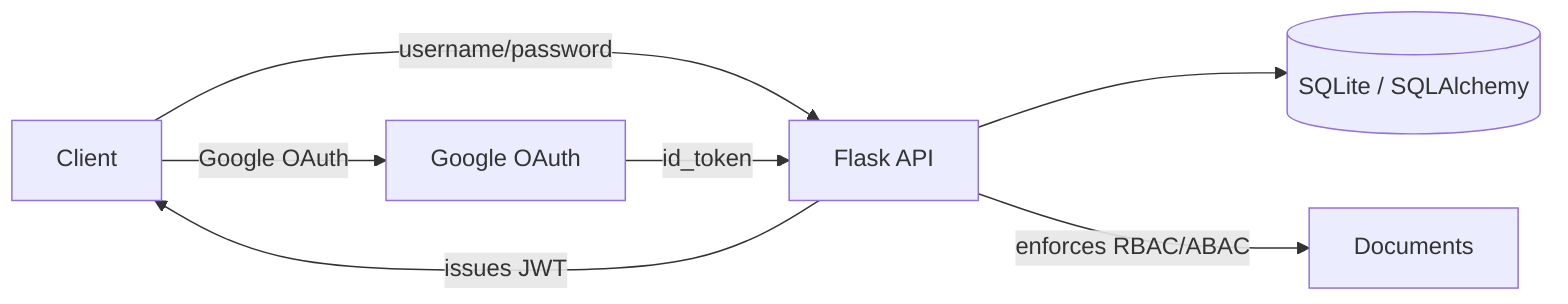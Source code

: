 flowchart LR
  Client -->|username/password| API[Flask API]
  Client -->|Google OAuth| Google[Google OAuth]
  Google -->|id_token| API
  API --> DB[(SQLite / SQLAlchemy)]
  API -->|issues JWT| Client
  API -->|enforces RBAC/ABAC| Resources[Documents]